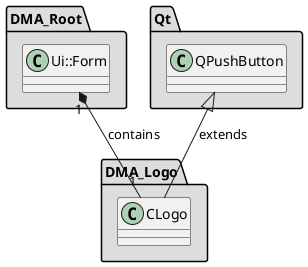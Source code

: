 
@startuml

skinparam wrapWidth 600
package "DMA_Logo" #DDDDDD
{

class "CLogo"
{
}

}

package "DMA_Root" #DDDDDD
{

class "Ui::Form"
{
}

}

package "Qt" #DDDDDD
{

class "QPushButton"
{
}

}

'====================Inheritance section====================
QPushButton <|-- CLogo : extends

'====================Dependencies section====================
Ui::Form "1" *-- "1" CLogo : contains

@enduml